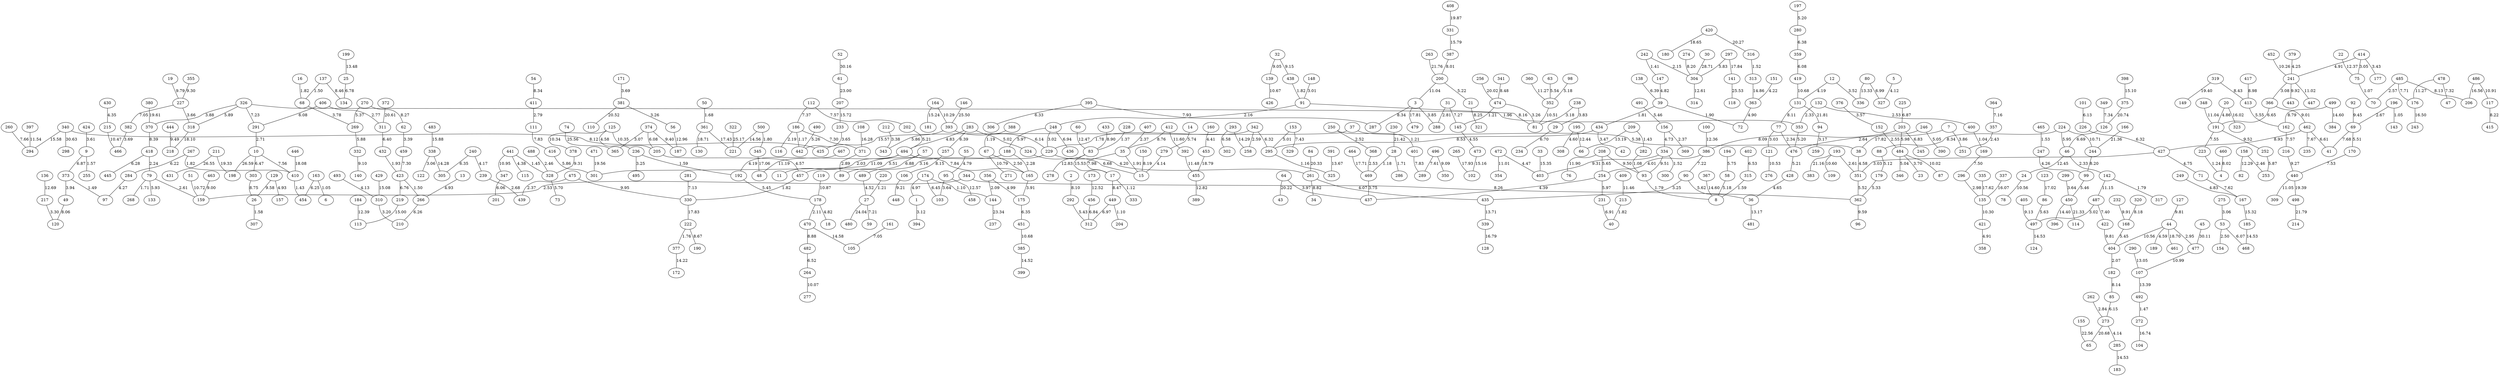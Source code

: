 graph {
340--298[label=30.63]
52--61[label=30.16]
45--477[label=30.11]
30--304[label=28.71]
10--198[label=26.59]
211--431[label=26.55]
74--365[label=25.56]
141--118[label=25.53]
146--393[label=25.50]
322--221[label=25.17]
27--480[label=24.04]
144--237[label=23.34]
61--207[label=23.00]
155--65[label=22.56]
131--94[label=21.81]
498--214[label=21.79]
263--200[label=21.76]
230--28[label=21.42]
166--244[label=21.36]
450--114[label=21.33]
193--383[label=21.16]
375--126[label=20.74]
273--65[label=20.68]
372--311[label=20.61]
381--110[label=20.52]
84--261[label=20.33]
420--316[label=20.27]
64--43[label=20.22]
256--474[label=20.02]
408--331[label=19.87]
380--370[label=19.61]
471--301[label=19.56]
319--149[label=19.40]
440--498[label=19.39]
211--198[label=19.33]
453--455[label=18.79]
361--130[label=18.71]
44--461[label=18.70]
420--180[label=18.65]
318--218[label=18.10]
446--410[label=18.08]
265--102[label=17.93]
297--141[label=17.84]
330--222[label=17.83]
246--38[label=17.82]
3--479[label=17.81]
464--469[label=17.71]
335--135[label=17.62]
361--221[label=17.43]
345--48[label=17.06]
123--86[label=17.02]
339--128[label=16.79]
272--104[label=16.74]
486--206[label=16.56]
176--243[label=16.50]
108--371[label=16.28]
337--135[label=16.07]
20--323[label=16.02]
483--338[label=15.88]
331--387[label=15.79]
207--233[label=15.72]
340--294[label=15.58]
37--425[label=15.57]
83--17[label=15.53]
33--403[label=15.35]
167--185[label=15.32]
164--181[label=15.24]
473--102[label=15.16]
398--375[label=15.10]
429--310[label=15.08]
219--113[label=15.00]
313--363[label=14.86]
499--384[label=14.60]
367--8[label=14.60]
470--105[label=14.58]
500--221[label=14.56]
497--124[label=14.53]
185--468[label=14.53]
285--183[label=14.53]
385--399[label=14.52]
450--396[label=14.40]
293--258[label=14.29]
338--305[label=14.28]
377--172[label=14.22]
435--339[label=13.71]
391--325[label=13.67]
199--25[label=13.48]
107--492[label=13.39]
80--336[label=13.33]
209--66[label=13.19]
36--481[label=13.17]
290--107[label=13.05]
56--187[label=12.96]
83--278[label=12.83]
455--389[label=12.82]
136--217[label=12.69]
304--314[label=12.61]
95--458[label=12.57]
173--456[label=12.52]
60--83[label=12.47]
46--24[label=12.45]
195--66[label=12.44]
184--113[label=12.39]
22--75[label=12.37]
100--386[label=12.36]
158--82[label=12.29]
208--76[label=11.90]
412--392[label=11.60]
397--294[label=11.54]
392--455[label=11.48]
409--213[label=11.46]
360--352[label=11.27]
478--176[label=11.27]
494--48[label=11.19]
142--487[label=11.15]
188--301[label=11.09]
440--309[label=11.05]
348--191[label=11.04]
200--3[label=11.04]
241--447[label=11.02]
472--354[label=11.01]
477--107[label=10.99]
441--347[label=10.95]
486--117[label=10.91]
119--178[label=10.87]
67--271[label=10.79]
51--159[label=10.72]
224--244[label=10.71]
419--131[label=10.68]
451--385[label=10.68]
139--426[label=10.67]
193--109[label=10.60]
44--404[label=10.56]
24--78[label=10.56]
121--276[label=10.53]
352--81[label=10.51]
215--466[label=10.47]
125--205[label=10.35]
125--378[label=10.34]
135--421[label=10.30]
164--393[label=10.29]
452--241[label=10.26]
264--277[label=10.07]
484--87[label=10.02]
475--330[label=9.95]
241--443[label=9.92]
232--168[label=9.91]
127--44[label=9.81]
422--404[label=9.81]
19--227[label=9.79]
362--96[label=9.59]
129--26[label=9.58]
191--252[label=9.52]
334--93[label=9.51]
208--93[label=9.50]
444--218[label=9.49]
92--69[label=9.45]
374--187[label=9.40]
334--403[label=9.31]
378--328[label=9.31]
355--227[label=9.30]
216--440[label=9.27]
106--448[label=9.21]
32--438[label=9.15]
405--497[label=9.13]
332--140[label=9.10]
496--350[label=9.09]
32--139[label=9.05]
366--462[label=9.01]
463--159[label=9.00]
417--413[label=8.98]
462--427[label=8.93]
433--83[label=8.90]
470--482[label=8.88]
261--34[label=8.82]
499--162[label=8.79]
412--35[label=8.76]
303--26[label=8.75]
222--190[label=8.67]
434--295[label=8.53]
341--474[label=8.48]
17--449[label=8.47]
137--134[label=8.46]
319--413[label=8.43]
370--418[label=8.39]
54--411[label=8.34]
224--88[label=8.34]
3--287[label=8.34]
270--62[label=8.27]
344--362[label=8.26]
21--321[label=8.25]
117--415[label=8.22]
244--99[label=8.20]
274--304[label=8.20]
150--15[label=8.19]
320--168[label=8.18]
91--81[label=8.16]
257--106[label=8.15]
182--85[label=8.14]
485--206[label=8.13]
340--425[label=8.12]
131--77[label=8.11]
2--292[label=8.10]
203--386[label=8.09]
49--120[label=8.06]
460--4[label=8.02]
387--200[label=8.01]
35--17[label=7.98]
395--287[label=7.93]
494--165[label=7.84]
111--416[label=7.83]
401--289[label=7.83]
485--176[label=7.71]
69--41[label=7.68]
462--235[label=7.67]
260--294[label=7.66]
71--167[label=7.62]
496--289[label=7.61]
162--216[label=7.57]
112--202[label=7.57]
10--410[label=7.56]
191--223[label=7.55]
170--440[label=7.53]
169--296[label=7.50]
153--329[label=7.43]
487--422[label=7.40]
112--186[label=7.37]
349--126[label=7.34]
478--47[label=7.32]
459--423[label=7.30]
186--371[label=7.30]
31--145[label=7.27]
326--291[label=7.23]
386--90[label=7.22]
27--59[label=7.21]
364--357[label=7.16]
281--330[label=7.13]
161--105[label=7.05]
227--382[label=7.05]
80--327[label=6.99]
449--312[label=6.97]
248--436[label=6.94]
231--40[label=6.91]
57--489[label=6.88]
9--373[label=6.87]
225--203[label=6.87]
456--312[label=6.84]
203--245[label=6.83]
25--134[label=6.78]
423--219[label=6.76]
29--234[label=6.70]
126--46[label=6.69]
324--15[label=6.68]
366--191[label=6.65]
462--41[label=6.61]
293--302[label=6.58]
402--315[label=6.53]
482--264[label=6.52]
10--303[label=6.47]
174--103[label=6.45]
311--432[label=6.40]
283--257[label=6.39]
138--39[label=6.39]
280--359[label=6.38]
175--451[label=6.35]
240--305[label=6.35]
395--306[label=6.33]
342--295[label=6.32]
226--427[label=6.32]
418--445[label=6.28]
266--210[label=6.26]
163--454[label=6.25]
267--284[label=6.22]
85--273[label=6.15]
393--229[label=6.14]
101--226[label=6.13]
406--291[label=6.08]
359--419[label=6.08]
374--205[label=6.08]
53--468[label=6.07]
347--201[label=6.06]
203--484[label=5.98]
248--188[label=5.97]
254--231[label=5.97]
224--46[label=5.95]
79--133[label=5.93]
326--318[label=5.89]
269--332[label=5.88]
252--253[label=5.87]
393--343[label=5.86]
416--301[label=5.86]
297--304[label=5.83]
194--58[label=5.75]
14--279[label=5.74]
328--73[label=5.70]
208--254[label=5.65]
86--497[label=5.63]
90--36[label=5.62]
413--162[label=5.55]
63--352[label=5.54]
351--362[label=5.52]
57--89[label=5.51]
69--170[label=5.51]
491--156[label=5.46]
99--450[label=5.46]
168--404[label=5.45]
192--178[label=5.45]
292--312[label=5.43]
37--38[label=5.38]
270--269[label=5.37]
179--362[label=5.33]
490--442[label=5.26]
200--21[label=5.22]
476--428[label=5.21]
202--494[label=5.21]
353--476[label=5.20]
197--280[label=5.20]
58--8[label=5.18]
98--352[label=5.18]
88--179[label=5.12]
246--390[label=5.05]
484--346[label=5.04]
283--324[label=5.02]
153--295[label=5.01]
356--175[label=4.99]
174--1[label=4.97]
13--266[label=4.93]
129--157[label=4.93]
421--358[label=4.91]
414--241[label=4.91]
363--72[label=4.90]
20--191[label=4.86]
249--167[label=4.83]
283--494[label=4.83]
147--39[label=4.82]
178--18[label=4.82]
55--95[label=4.79]
427--71[label=4.75]
156--334[label=4.73]
428--36[label=4.65]
195--308[label=4.60]
44--189[label=4.59]
125--236[label=4.58]
38--351[label=4.58]
205--457[label=4.57]
145--473[label=4.55]
489--27[label=4.52]
472--403[label=4.47]
160--453[label=4.41]
254--437[label=4.39]
441--115[label=4.38]
430--215[label=4.35]
284--97[label=4.27]
247--99[label=4.26]
379--241[label=4.25]
151--363[label=4.22]
229--261[label=4.20]
467--192[label=4.19]
12--131[label=4.19]
240--239[label=4.17]
279--15[label=4.14]
273--285[label=4.14]
493--310[label=4.13]
5--327[label=4.12]
261--435[label=4.07]
386--254[label=4.01]
64--437[label=3.97]
373--49[label=3.94]
165--175[label=3.91]
326--370[label=3.88]
7--251[label=3.86]
3--288[label=3.85]
238--29[label=3.83]
68--269[label=3.78]
469--437[label=3.75]
484--23[label=3.70]
382--466[label=3.69]
171--381[label=3.69]
227--318[label=3.66]
233--442[label=3.65]
95--103[label=3.64]
299--450[label=3.64]
424--9[label=3.61]
376--152[label=3.57]
12--336[label=3.52]
434--42[label=3.47]
414--177[label=3.43]
62--459[label=3.39]
212--343[label=3.38]
217--120[label=3.30]
381--56[label=3.26]
474--81[label=3.26]
90--435[label=3.25]
236--495[label=3.25]
310--210[label=3.20]
238--81[label=3.18]
94--259[label=3.17]
229--457[label=3.16]
1--394[label=3.12]
241--366[label=3.08]
374--365[label=3.07]
338--122[label=3.06]
275--53[label=3.06]
414--75[label=3.05]
427--351[label=3.03]
77--121[label=3.03]
487--497[label=3.02]
248--229[label=3.02]
148--91[label=3.01]
296--135[label=2.98]
44--477[label=2.95]
371--89[label=2.89]
262--273[label=2.84]
31--288[label=2.81]
411--111[label=2.79]
406--311[label=2.77]
291--10[label=2.71]
239--439[label=2.68]
196--69[label=2.67]
7--476[label=2.64]
193--351[label=2.61]
79--159[label=2.61]
342--258[label=2.59]
485--70[label=2.57]
152--484[label=2.55]
344--159[label=2.53]
132--400[label=2.53]
368--469[label=2.53]
250--368[label=2.52]
67--165[label=2.50]
53--154[label=2.50]
158--253[label=2.46]
488--328[label=2.46]
357--251[label=2.43]
156--369[label=2.37]
475--439[label=2.37]
407--35[label=2.37]
77--476[label=2.34]
132--353[label=2.33]
46--142[label=2.33]
188--165[label=2.28]
418--79[label=2.24]
186--116[label=2.19]
91--248[label=2.16]
242--304[label=2.15]
178--470[label=2.11]
356--144[label=2.09]
404--182[label=2.07]
494--11[label=2.03]
326--353[label=1.96]
432--423[label=1.93]
35--15[label=1.91]
39--72[label=1.90]
16--68[label=1.82]
438--91[label=1.82]
267--410[label=1.82]
457--330[label=1.82]
213--40[label=1.82]
39--434[label=1.81]
500--345[label=1.80]
142--317[label=1.79]
93--8[label=1.79]
342--229[label=1.78]
222--377[label=1.76]
28--286[label=1.71]
79--268[label=1.71]
50--361[label=1.68]
315--8[label=1.59]
236--192[label=1.59]
26--307[label=1.58]
9--255[label=1.57]
465--247[label=1.53]
334--300[label=1.52]
316--313[label=1.52]
423--266[label=1.50]
137--68[label=1.50]
373--97[label=1.49]
492--272[label=1.47]
441--328[label=1.45]
209--282[label=1.43]
410--454[label=1.43]
242--147[label=1.41]
228--83[label=1.37]
223--4[label=1.24]
250--401[label=1.21]
474--145[label=1.21]
220--27[label=1.21]
388--67[label=1.19]
28--469[label=1.18]
186--442[label=1.17]
295--325[label=1.16]
17--333[label=1.12]
449--204[label=1.10]
174--144[label=1.10]
282--93[label=1.08]
75--70[label=1.07]
196--143[label=1.05]
163--6[label=1.05]
400--169[label=1.04]
}
